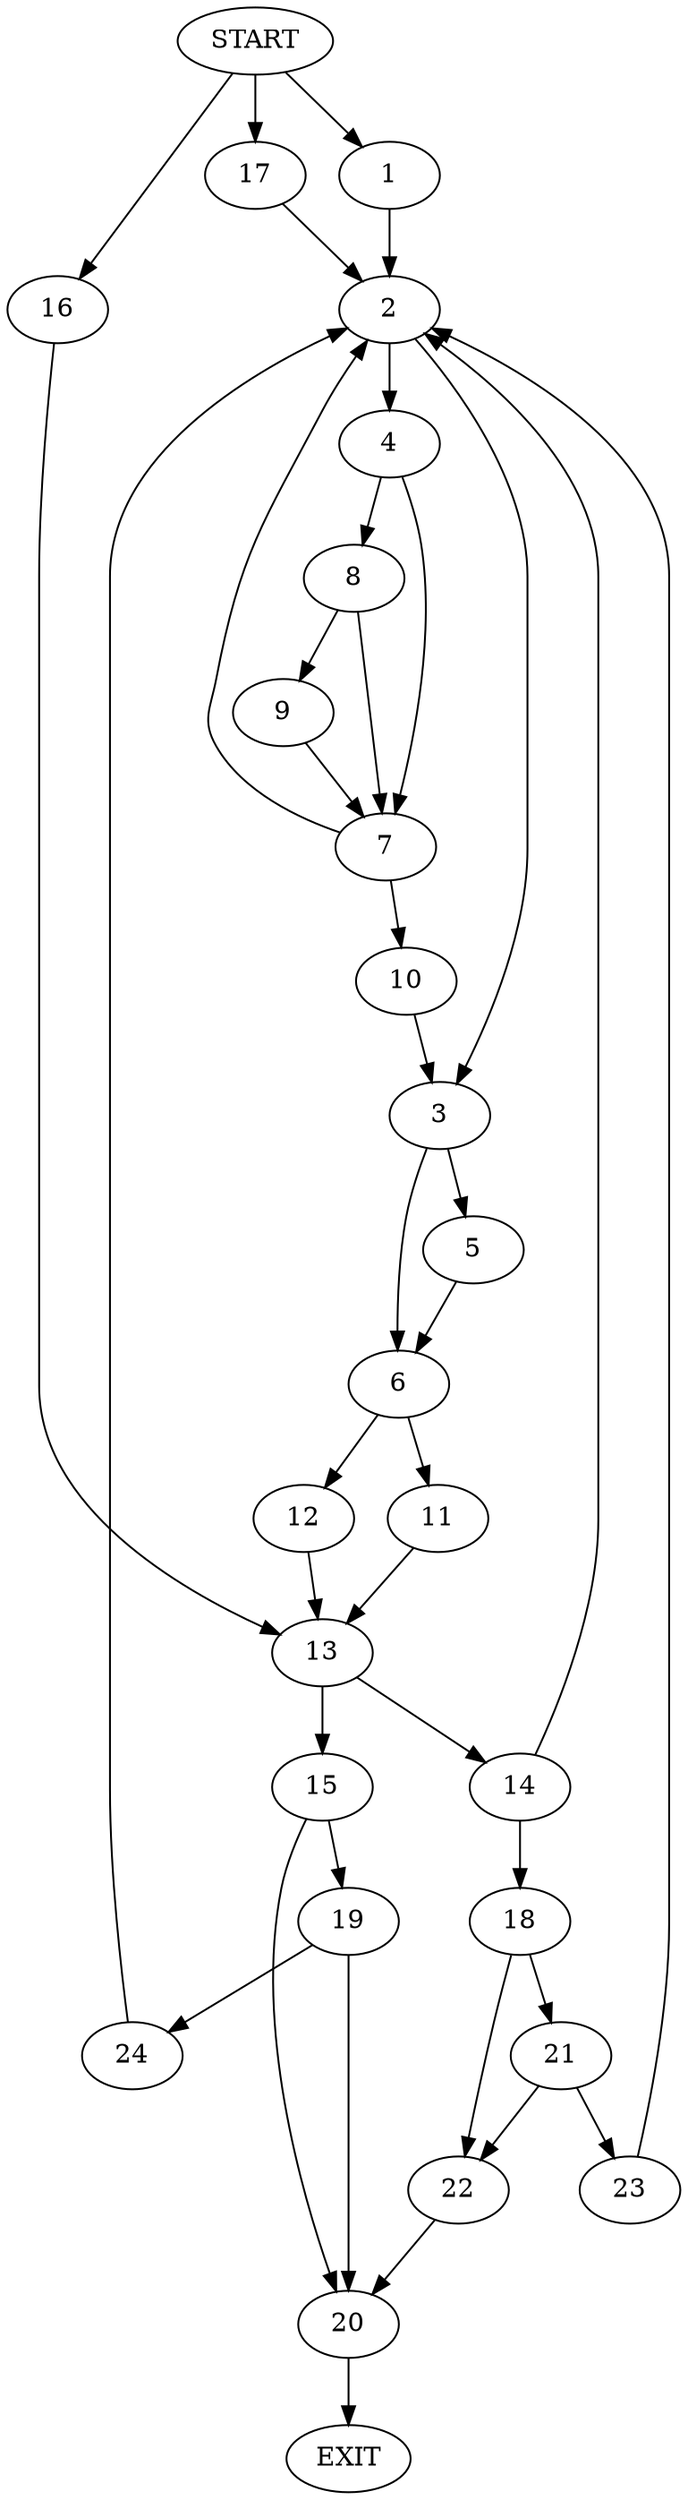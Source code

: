 digraph {
0 [label="START"]
25 [label="EXIT"]
0 -> 1
1 -> 2
2 -> 3
2 -> 4
3 -> 5
3 -> 6
4 -> 7
4 -> 8
8 -> 7
8 -> 9
7 -> 2
7 -> 10
9 -> 7
10 -> 3
5 -> 6
6 -> 11
6 -> 12
12 -> 13
11 -> 13
13 -> 14
13 -> 15
0 -> 16
16 -> 13
0 -> 17
17 -> 2
14 -> 2
14 -> 18
15 -> 19
15 -> 20
18 -> 21
18 -> 22
22 -> 20
21 -> 22
21 -> 23
23 -> 2
20 -> 25
19 -> 24
19 -> 20
24 -> 2
}

